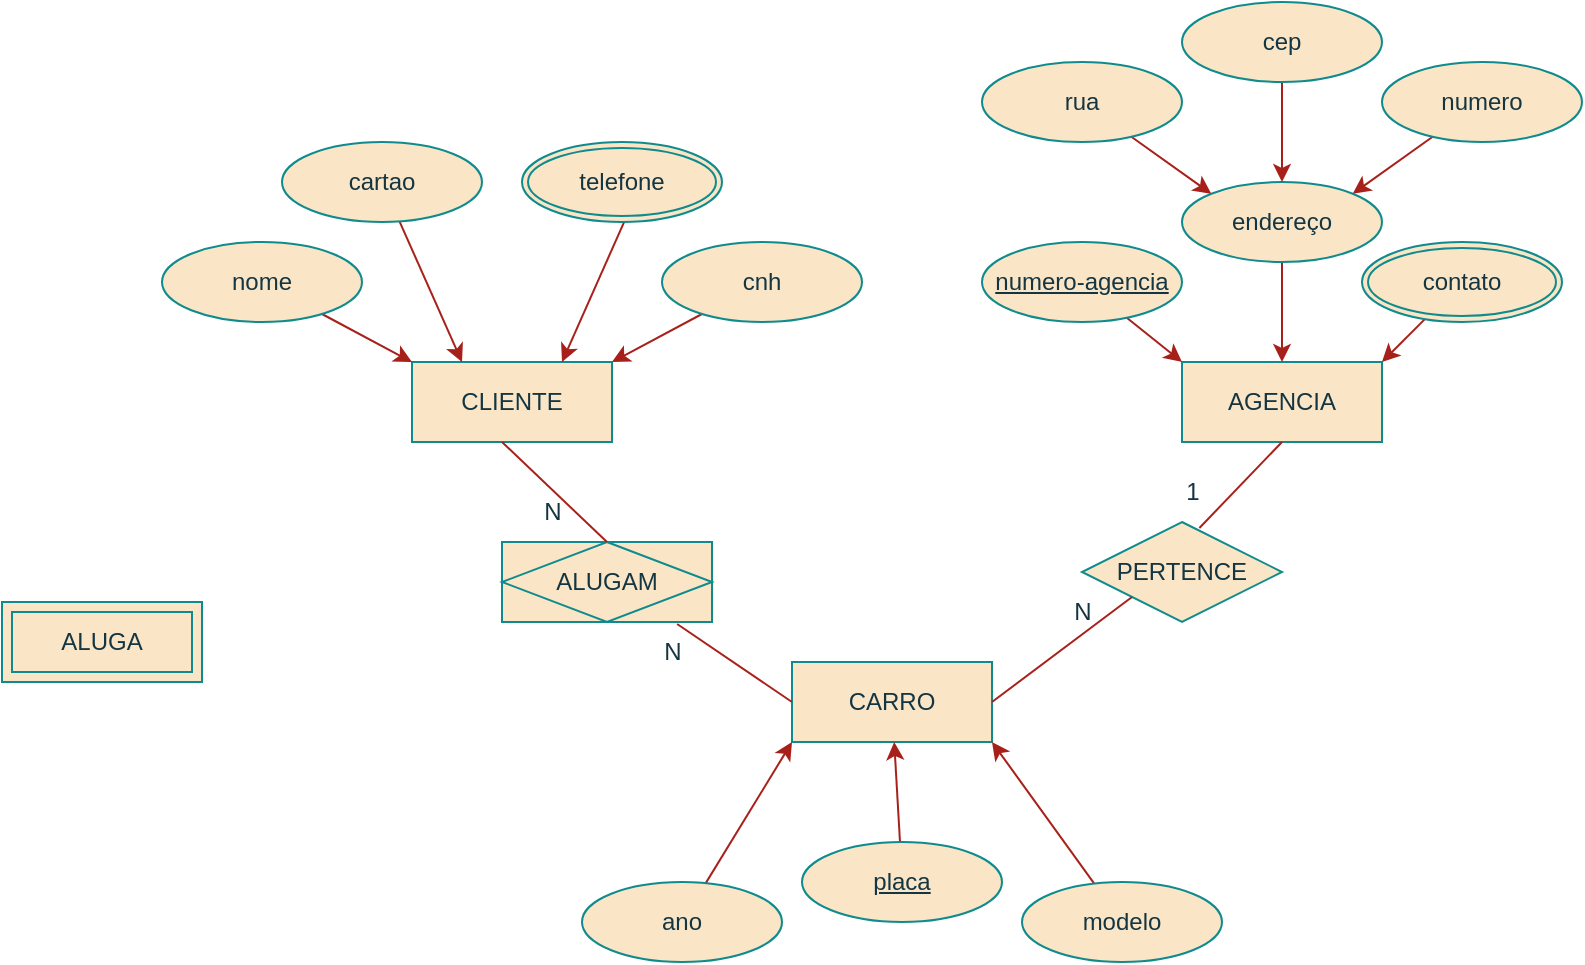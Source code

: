 <mxfile version="22.0.8" type="github">
  <diagram name="Página-1" id="R1tW4xnkmmYv7JkuXug6">
    <mxGraphModel dx="1434" dy="782" grid="1" gridSize="10" guides="1" tooltips="1" connect="1" arrows="1" fold="1" page="1" pageScale="1" pageWidth="1169" pageHeight="827" math="0" shadow="0">
      <root>
        <mxCell id="0" />
        <mxCell id="1" parent="0" />
        <mxCell id="L9QGzmagOvYEM6VZhwHZ-1" value="AGENCIA" style="whiteSpace=wrap;html=1;align=center;rounded=0;labelBackgroundColor=none;fillColor=#FAE5C7;strokeColor=#0F8B8D;fontColor=#143642;" parent="1" vertex="1">
          <mxGeometry x="770" y="300" width="100" height="40" as="geometry" />
        </mxCell>
        <mxCell id="L9QGzmagOvYEM6VZhwHZ-2" value="CLIENTE" style="whiteSpace=wrap;html=1;align=center;rounded=0;labelBackgroundColor=none;fillColor=#FAE5C7;strokeColor=#0F8B8D;fontColor=#143642;" parent="1" vertex="1">
          <mxGeometry x="385" y="300" width="100" height="40" as="geometry" />
        </mxCell>
        <mxCell id="L9QGzmagOvYEM6VZhwHZ-3" value="CARRO" style="whiteSpace=wrap;html=1;align=center;rounded=0;labelBackgroundColor=none;fillColor=#FAE5C7;strokeColor=#0F8B8D;fontColor=#143642;" parent="1" vertex="1">
          <mxGeometry x="575" y="450" width="100" height="40" as="geometry" />
        </mxCell>
        <mxCell id="L9QGzmagOvYEM6VZhwHZ-6" value="ALUGA" style="shape=ext;margin=3;double=1;whiteSpace=wrap;html=1;align=center;rounded=0;labelBackgroundColor=none;fillColor=#FAE5C7;strokeColor=#0F8B8D;fontColor=#143642;" parent="1" vertex="1">
          <mxGeometry x="180" y="420" width="100" height="40" as="geometry" />
        </mxCell>
        <mxCell id="L9QGzmagOvYEM6VZhwHZ-14" style="edgeStyle=none;rounded=0;orthogonalLoop=1;jettySize=auto;html=1;entryX=0;entryY=0;entryDx=0;entryDy=0;strokeColor=#A8201A;fontColor=default;labelBackgroundColor=none;" parent="1" source="L9QGzmagOvYEM6VZhwHZ-7" target="L9QGzmagOvYEM6VZhwHZ-2" edge="1">
          <mxGeometry relative="1" as="geometry" />
        </mxCell>
        <mxCell id="L9QGzmagOvYEM6VZhwHZ-7" value="nome" style="ellipse;whiteSpace=wrap;html=1;align=center;strokeColor=#0F8B8D;fontColor=#143642;fillColor=#FAE5C7;labelBackgroundColor=none;" parent="1" vertex="1">
          <mxGeometry x="260" y="240" width="100" height="40" as="geometry" />
        </mxCell>
        <mxCell id="L9QGzmagOvYEM6VZhwHZ-13" style="edgeStyle=none;rounded=0;orthogonalLoop=1;jettySize=auto;html=1;entryX=0.25;entryY=0;entryDx=0;entryDy=0;strokeColor=#A8201A;fontColor=default;labelBackgroundColor=none;" parent="1" source="L9QGzmagOvYEM6VZhwHZ-8" target="L9QGzmagOvYEM6VZhwHZ-2" edge="1">
          <mxGeometry relative="1" as="geometry" />
        </mxCell>
        <mxCell id="L9QGzmagOvYEM6VZhwHZ-8" value="cartao" style="ellipse;whiteSpace=wrap;html=1;align=center;strokeColor=#0F8B8D;fontColor=#143642;fillColor=#FAE5C7;labelBackgroundColor=none;" parent="1" vertex="1">
          <mxGeometry x="320" y="190" width="100" height="40" as="geometry" />
        </mxCell>
        <mxCell id="L9QGzmagOvYEM6VZhwHZ-12" style="edgeStyle=none;rounded=0;orthogonalLoop=1;jettySize=auto;html=1;entryX=0.75;entryY=0;entryDx=0;entryDy=0;strokeColor=#A8201A;fontColor=default;labelBackgroundColor=none;" parent="1" target="L9QGzmagOvYEM6VZhwHZ-2" edge="1">
          <mxGeometry relative="1" as="geometry">
            <mxPoint x="491.198" y="229.688" as="sourcePoint" />
          </mxGeometry>
        </mxCell>
        <mxCell id="L9QGzmagOvYEM6VZhwHZ-11" style="edgeStyle=none;rounded=0;orthogonalLoop=1;jettySize=auto;html=1;entryX=1;entryY=0;entryDx=0;entryDy=0;strokeColor=#A8201A;fontColor=default;labelBackgroundColor=none;" parent="1" source="L9QGzmagOvYEM6VZhwHZ-10" target="L9QGzmagOvYEM6VZhwHZ-2" edge="1">
          <mxGeometry relative="1" as="geometry" />
        </mxCell>
        <mxCell id="L9QGzmagOvYEM6VZhwHZ-10" value="cnh" style="ellipse;whiteSpace=wrap;html=1;align=center;strokeColor=#0F8B8D;fontColor=#143642;fillColor=#FAE5C7;labelBackgroundColor=none;" parent="1" vertex="1">
          <mxGeometry x="510" y="240" width="100" height="40" as="geometry" />
        </mxCell>
        <mxCell id="L9QGzmagOvYEM6VZhwHZ-16" value="telefone" style="ellipse;shape=doubleEllipse;margin=3;whiteSpace=wrap;html=1;align=center;strokeColor=#0F8B8D;fontColor=#143642;fillColor=#FAE5C7;labelBackgroundColor=none;" parent="1" vertex="1">
          <mxGeometry x="440" y="190" width="100" height="40" as="geometry" />
        </mxCell>
        <mxCell id="umxemHGQQlAhCzVFLjKw-1" value="" style="edgeStyle=none;rounded=0;orthogonalLoop=1;jettySize=auto;html=1;labelBackgroundColor=none;strokeColor=#A8201A;fontColor=default;" parent="1" source="L9QGzmagOvYEM6VZhwHZ-17" target="L9QGzmagOvYEM6VZhwHZ-3" edge="1">
          <mxGeometry relative="1" as="geometry" />
        </mxCell>
        <mxCell id="L9QGzmagOvYEM6VZhwHZ-17" value="placa" style="ellipse;whiteSpace=wrap;html=1;align=center;strokeColor=#0F8B8D;fontColor=#143642;fillColor=#FAE5C7;labelBackgroundColor=none;fontStyle=4" parent="1" vertex="1">
          <mxGeometry x="580" y="540" width="100" height="40" as="geometry" />
        </mxCell>
        <mxCell id="umxemHGQQlAhCzVFLjKw-2" style="edgeStyle=none;rounded=0;orthogonalLoop=1;jettySize=auto;html=1;entryX=1;entryY=1;entryDx=0;entryDy=0;labelBackgroundColor=none;strokeColor=#A8201A;fontColor=default;" parent="1" source="L9QGzmagOvYEM6VZhwHZ-18" target="L9QGzmagOvYEM6VZhwHZ-3" edge="1">
          <mxGeometry relative="1" as="geometry" />
        </mxCell>
        <mxCell id="L9QGzmagOvYEM6VZhwHZ-18" value="modelo" style="ellipse;whiteSpace=wrap;html=1;align=center;strokeColor=#0F8B8D;fontColor=#143642;fillColor=#FAE5C7;labelBackgroundColor=none;" parent="1" vertex="1">
          <mxGeometry x="690" y="560" width="100" height="40" as="geometry" />
        </mxCell>
        <mxCell id="umxemHGQQlAhCzVFLjKw-3" style="edgeStyle=none;rounded=0;orthogonalLoop=1;jettySize=auto;html=1;entryX=0;entryY=1;entryDx=0;entryDy=0;labelBackgroundColor=none;strokeColor=#A8201A;fontColor=default;" parent="1" source="L9QGzmagOvYEM6VZhwHZ-19" target="L9QGzmagOvYEM6VZhwHZ-3" edge="1">
          <mxGeometry relative="1" as="geometry" />
        </mxCell>
        <mxCell id="L9QGzmagOvYEM6VZhwHZ-19" value="ano" style="ellipse;whiteSpace=wrap;html=1;align=center;strokeColor=#0F8B8D;fontColor=#143642;fillColor=#FAE5C7;labelBackgroundColor=none;" parent="1" vertex="1">
          <mxGeometry x="470" y="560" width="100" height="40" as="geometry" />
        </mxCell>
        <mxCell id="L9QGzmagOvYEM6VZhwHZ-30" style="edgeStyle=none;rounded=0;orthogonalLoop=1;jettySize=auto;html=1;entryX=0;entryY=0;entryDx=0;entryDy=0;strokeColor=#A8201A;labelBackgroundColor=none;fontColor=default;" parent="1" source="L9QGzmagOvYEM6VZhwHZ-24" target="L9QGzmagOvYEM6VZhwHZ-1" edge="1">
          <mxGeometry relative="1" as="geometry" />
        </mxCell>
        <mxCell id="L9QGzmagOvYEM6VZhwHZ-24" value="numero-agencia" style="ellipse;whiteSpace=wrap;html=1;align=center;fontStyle=4;strokeColor=#0F8B8D;fontColor=#143642;fillColor=#FAE5C7;labelBackgroundColor=none;" parent="1" vertex="1">
          <mxGeometry x="670" y="240" width="100" height="40" as="geometry" />
        </mxCell>
        <mxCell id="L9QGzmagOvYEM6VZhwHZ-29" style="edgeStyle=none;rounded=0;orthogonalLoop=1;jettySize=auto;html=1;entryX=0.5;entryY=0;entryDx=0;entryDy=0;strokeColor=#A8201A;labelBackgroundColor=none;fontColor=default;" parent="1" source="L9QGzmagOvYEM6VZhwHZ-25" target="L9QGzmagOvYEM6VZhwHZ-1" edge="1">
          <mxGeometry relative="1" as="geometry" />
        </mxCell>
        <mxCell id="L9QGzmagOvYEM6VZhwHZ-25" value="endereço" style="ellipse;whiteSpace=wrap;html=1;align=center;strokeColor=#0F8B8D;fontColor=#143642;fillColor=#FAE5C7;labelBackgroundColor=none;" parent="1" vertex="1">
          <mxGeometry x="770" y="210" width="100" height="40" as="geometry" />
        </mxCell>
        <mxCell id="L9QGzmagOvYEM6VZhwHZ-28" style="edgeStyle=none;rounded=0;orthogonalLoop=1;jettySize=auto;html=1;entryX=1;entryY=0;entryDx=0;entryDy=0;strokeColor=#A8201A;labelBackgroundColor=none;fontColor=default;" parent="1" source="L9QGzmagOvYEM6VZhwHZ-27" target="L9QGzmagOvYEM6VZhwHZ-1" edge="1">
          <mxGeometry relative="1" as="geometry" />
        </mxCell>
        <mxCell id="L9QGzmagOvYEM6VZhwHZ-27" value="contato" style="ellipse;shape=doubleEllipse;margin=3;whiteSpace=wrap;html=1;align=center;strokeColor=#0F8B8D;fontColor=#143642;fillColor=#FAE5C7;labelBackgroundColor=none;" parent="1" vertex="1">
          <mxGeometry x="860" y="240" width="100" height="40" as="geometry" />
        </mxCell>
        <mxCell id="L9QGzmagOvYEM6VZhwHZ-38" style="edgeStyle=none;rounded=0;orthogonalLoop=1;jettySize=auto;html=1;entryX=1;entryY=0;entryDx=0;entryDy=0;strokeColor=#A8201A;labelBackgroundColor=none;fontColor=default;" parent="1" source="L9QGzmagOvYEM6VZhwHZ-31" target="L9QGzmagOvYEM6VZhwHZ-25" edge="1">
          <mxGeometry relative="1" as="geometry" />
        </mxCell>
        <mxCell id="L9QGzmagOvYEM6VZhwHZ-31" value="numero" style="ellipse;whiteSpace=wrap;html=1;align=center;strokeColor=#0F8B8D;fontColor=#143642;fillColor=#FAE5C7;labelBackgroundColor=none;" parent="1" vertex="1">
          <mxGeometry x="870" y="150" width="100" height="40" as="geometry" />
        </mxCell>
        <mxCell id="L9QGzmagOvYEM6VZhwHZ-35" style="edgeStyle=none;rounded=0;orthogonalLoop=1;jettySize=auto;html=1;entryX=0;entryY=0;entryDx=0;entryDy=0;strokeColor=#A8201A;labelBackgroundColor=none;fontColor=default;" parent="1" source="L9QGzmagOvYEM6VZhwHZ-32" target="L9QGzmagOvYEM6VZhwHZ-25" edge="1">
          <mxGeometry relative="1" as="geometry" />
        </mxCell>
        <mxCell id="L9QGzmagOvYEM6VZhwHZ-32" value="rua" style="ellipse;whiteSpace=wrap;html=1;align=center;strokeColor=#0F8B8D;fontColor=#143642;fillColor=#FAE5C7;labelBackgroundColor=none;" parent="1" vertex="1">
          <mxGeometry x="670" y="150" width="100" height="40" as="geometry" />
        </mxCell>
        <mxCell id="L9QGzmagOvYEM6VZhwHZ-36" style="edgeStyle=none;rounded=0;orthogonalLoop=1;jettySize=auto;html=1;entryX=0.5;entryY=0;entryDx=0;entryDy=0;strokeColor=#A8201A;labelBackgroundColor=none;fontColor=default;" parent="1" source="L9QGzmagOvYEM6VZhwHZ-33" target="L9QGzmagOvYEM6VZhwHZ-25" edge="1">
          <mxGeometry relative="1" as="geometry" />
        </mxCell>
        <mxCell id="L9QGzmagOvYEM6VZhwHZ-33" value="cep" style="ellipse;whiteSpace=wrap;html=1;align=center;strokeColor=#0F8B8D;fontColor=#143642;fillColor=#FAE5C7;labelBackgroundColor=none;" parent="1" vertex="1">
          <mxGeometry x="770" y="120" width="100" height="40" as="geometry" />
        </mxCell>
        <mxCell id="umxemHGQQlAhCzVFLjKw-6" value="ALUGAM" style="shape=associativeEntity;whiteSpace=wrap;html=1;align=center;labelBackgroundColor=none;fillColor=#FAE5C7;strokeColor=#0F8B8D;fontColor=#143642;" parent="1" vertex="1">
          <mxGeometry x="430" y="390" width="105" height="40" as="geometry" />
        </mxCell>
        <mxCell id="umxemHGQQlAhCzVFLjKw-7" value="PERTENCE" style="shape=rhombus;perimeter=rhombusPerimeter;whiteSpace=wrap;html=1;align=center;labelBackgroundColor=none;fillColor=#FAE5C7;strokeColor=#0F8B8D;fontColor=#143642;" parent="1" vertex="1">
          <mxGeometry x="720" y="380" width="100" height="50" as="geometry" />
        </mxCell>
        <mxCell id="umxemHGQQlAhCzVFLjKw-12" value="" style="endArrow=none;html=1;rounded=0;entryX=0.5;entryY=0;entryDx=0;entryDy=0;exitX=0.5;exitY=1;exitDx=0;exitDy=0;labelBackgroundColor=none;strokeColor=#A8201A;fontColor=default;" parent="1" target="umxemHGQQlAhCzVFLjKw-6" edge="1">
          <mxGeometry relative="1" as="geometry">
            <mxPoint x="430" y="340" as="sourcePoint" />
            <mxPoint x="478" y="390" as="targetPoint" />
          </mxGeometry>
        </mxCell>
        <mxCell id="umxemHGQQlAhCzVFLjKw-13" value="" style="endArrow=none;html=1;rounded=0;entryX=0;entryY=0.5;entryDx=0;entryDy=0;exitX=0.834;exitY=1.025;exitDx=0;exitDy=0;exitPerimeter=0;labelBackgroundColor=none;strokeColor=#A8201A;fontColor=default;" parent="1" source="umxemHGQQlAhCzVFLjKw-6" target="L9QGzmagOvYEM6VZhwHZ-3" edge="1">
          <mxGeometry relative="1" as="geometry">
            <mxPoint x="510" y="430" as="sourcePoint" />
            <mxPoint x="558" y="480" as="targetPoint" />
          </mxGeometry>
        </mxCell>
        <mxCell id="umxemHGQQlAhCzVFLjKw-14" value="" style="endArrow=none;html=1;rounded=0;entryX=0.587;entryY=0.06;entryDx=0;entryDy=0;exitX=0.5;exitY=1;exitDx=0;exitDy=0;entryPerimeter=0;labelBackgroundColor=none;strokeColor=#A8201A;fontColor=default;" parent="1" target="umxemHGQQlAhCzVFLjKw-7" edge="1">
          <mxGeometry relative="1" as="geometry">
            <mxPoint x="820" y="340" as="sourcePoint" />
            <mxPoint x="868" y="390" as="targetPoint" />
          </mxGeometry>
        </mxCell>
        <mxCell id="umxemHGQQlAhCzVFLjKw-15" value="" style="endArrow=none;html=1;rounded=0;entryX=0;entryY=1;entryDx=0;entryDy=0;exitX=0.5;exitY=1;exitDx=0;exitDy=0;labelBackgroundColor=none;strokeColor=#A8201A;fontColor=default;" parent="1" target="umxemHGQQlAhCzVFLjKw-7" edge="1">
          <mxGeometry relative="1" as="geometry">
            <mxPoint x="675" y="470" as="sourcePoint" />
            <mxPoint x="723" y="520" as="targetPoint" />
          </mxGeometry>
        </mxCell>
        <mxCell id="umxemHGQQlAhCzVFLjKw-16" value="N" style="text;html=1;align=center;verticalAlign=middle;resizable=0;points=[];autosize=1;strokeColor=none;fillColor=none;labelBackgroundColor=none;fontColor=#143642;" parent="1" vertex="1">
          <mxGeometry x="440" y="360" width="30" height="30" as="geometry" />
        </mxCell>
        <mxCell id="umxemHGQQlAhCzVFLjKw-17" value="N" style="text;html=1;align=center;verticalAlign=middle;resizable=0;points=[];autosize=1;strokeColor=none;fillColor=none;labelBackgroundColor=none;fontColor=#143642;" parent="1" vertex="1">
          <mxGeometry x="500" y="430" width="30" height="30" as="geometry" />
        </mxCell>
        <mxCell id="umxemHGQQlAhCzVFLjKw-18" value="N" style="text;html=1;align=center;verticalAlign=middle;resizable=0;points=[];autosize=1;strokeColor=none;fillColor=none;labelBackgroundColor=none;fontColor=#143642;" parent="1" vertex="1">
          <mxGeometry x="705" y="410" width="30" height="30" as="geometry" />
        </mxCell>
        <mxCell id="umxemHGQQlAhCzVFLjKw-19" value="1" style="text;html=1;align=center;verticalAlign=middle;resizable=0;points=[];autosize=1;strokeColor=none;fillColor=none;labelBackgroundColor=none;fontColor=#143642;" parent="1" vertex="1">
          <mxGeometry x="760" y="350" width="30" height="30" as="geometry" />
        </mxCell>
      </root>
    </mxGraphModel>
  </diagram>
</mxfile>

